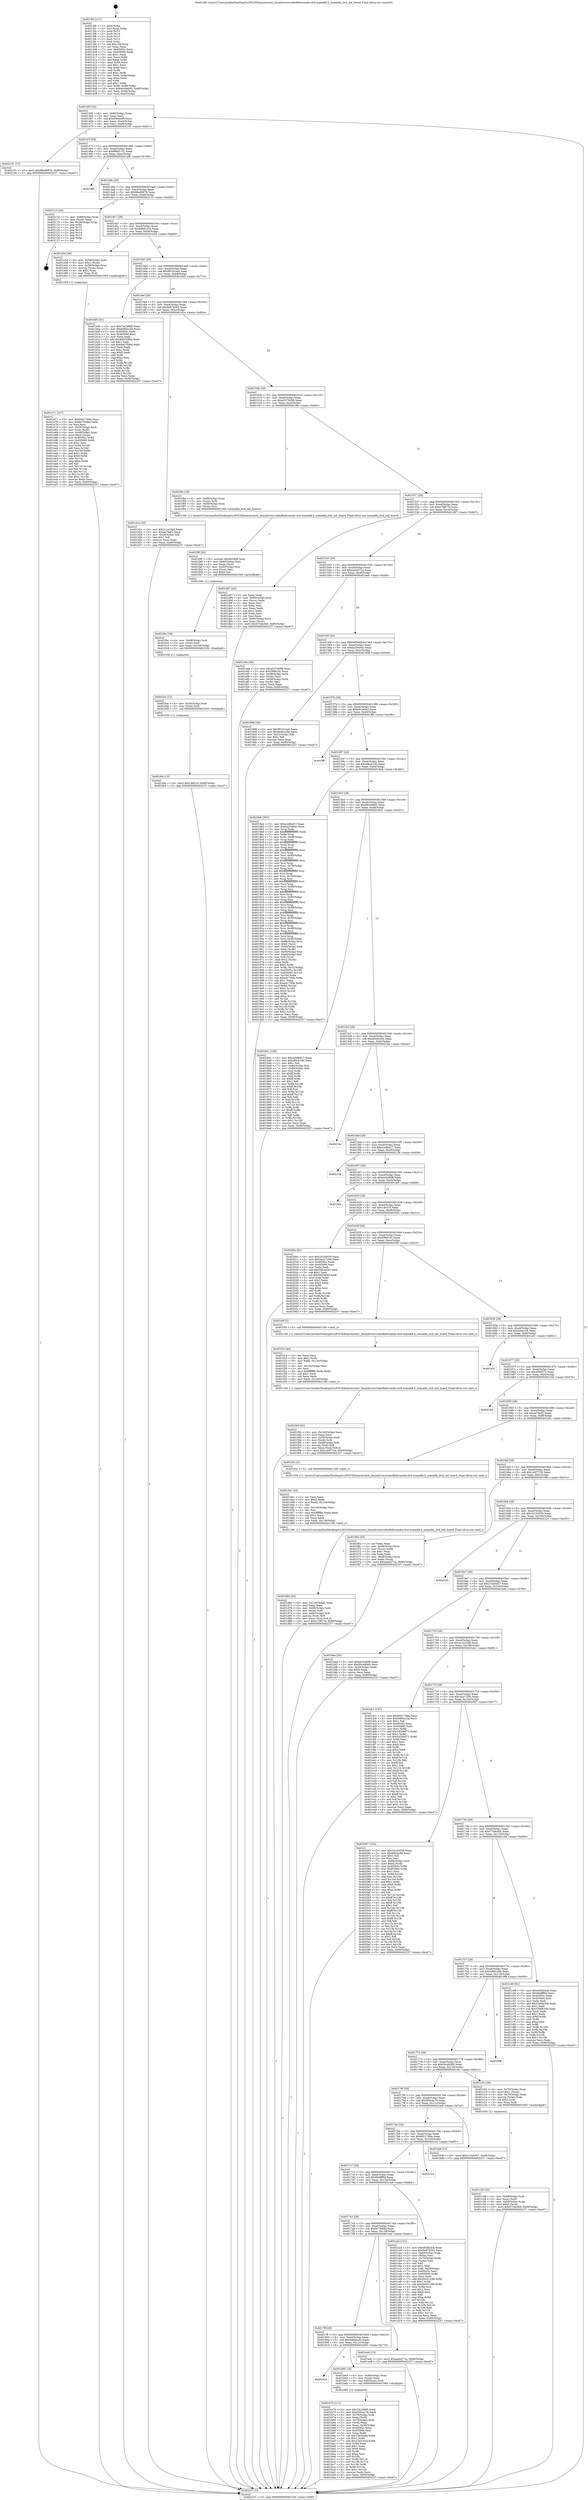 digraph "0x4013f0" {
  label = "0x4013f0 (/mnt/c/Users/mathe/Desktop/tcc/POCII/binaries/extr_linuxdriversvideofbdevamba-clcd-nomadik.h_nomadik_clcd_init_board_Final-ollvm.out::main(0))"
  labelloc = "t"
  node[shape=record]

  Entry [label="",width=0.3,height=0.3,shape=circle,fillcolor=black,style=filled]
  "0x40145f" [label="{
     0x40145f [32]\l
     | [instrs]\l
     &nbsp;&nbsp;0x40145f \<+6\>: mov -0x90(%rbp),%eax\l
     &nbsp;&nbsp;0x401465 \<+2\>: mov %eax,%ecx\l
     &nbsp;&nbsp;0x401467 \<+6\>: sub $0x84fcec69,%ecx\l
     &nbsp;&nbsp;0x40146d \<+6\>: mov %eax,-0xa4(%rbp)\l
     &nbsp;&nbsp;0x401473 \<+6\>: mov %ecx,-0xa8(%rbp)\l
     &nbsp;&nbsp;0x401479 \<+6\>: je 0000000000402101 \<main+0xd11\>\l
  }"]
  "0x402101" [label="{
     0x402101 [15]\l
     | [instrs]\l
     &nbsp;&nbsp;0x402101 \<+10\>: movl $0x88ed887b,-0x90(%rbp)\l
     &nbsp;&nbsp;0x40210b \<+5\>: jmp 0000000000402237 \<main+0xe47\>\l
  }"]
  "0x40147f" [label="{
     0x40147f [28]\l
     | [instrs]\l
     &nbsp;&nbsp;0x40147f \<+5\>: jmp 0000000000401484 \<main+0x94\>\l
     &nbsp;&nbsp;0x401484 \<+6\>: mov -0xa4(%rbp),%eax\l
     &nbsp;&nbsp;0x40148a \<+5\>: sub $0x888d11f1,%eax\l
     &nbsp;&nbsp;0x40148f \<+6\>: mov %eax,-0xac(%rbp)\l
     &nbsp;&nbsp;0x401495 \<+6\>: je 0000000000401af6 \<main+0x706\>\l
  }"]
  Exit [label="",width=0.3,height=0.3,shape=circle,fillcolor=black,style=filled,peripheries=2]
  "0x401af6" [label="{
     0x401af6\l
  }", style=dashed]
  "0x40149b" [label="{
     0x40149b [28]\l
     | [instrs]\l
     &nbsp;&nbsp;0x40149b \<+5\>: jmp 00000000004014a0 \<main+0xb0\>\l
     &nbsp;&nbsp;0x4014a0 \<+6\>: mov -0xa4(%rbp),%eax\l
     &nbsp;&nbsp;0x4014a6 \<+5\>: sub $0x88ed887b,%eax\l
     &nbsp;&nbsp;0x4014ab \<+6\>: mov %eax,-0xb0(%rbp)\l
     &nbsp;&nbsp;0x4014b1 \<+6\>: je 0000000000402110 \<main+0xd20\>\l
  }"]
  "0x401fda" [label="{
     0x401fda [15]\l
     | [instrs]\l
     &nbsp;&nbsp;0x401fda \<+10\>: movl $0x146310,-0x90(%rbp)\l
     &nbsp;&nbsp;0x401fe4 \<+5\>: jmp 0000000000402237 \<main+0xe47\>\l
  }"]
  "0x402110" [label="{
     0x402110 [24]\l
     | [instrs]\l
     &nbsp;&nbsp;0x402110 \<+7\>: mov -0x88(%rbp),%rax\l
     &nbsp;&nbsp;0x402117 \<+2\>: mov (%rax),%eax\l
     &nbsp;&nbsp;0x402119 \<+4\>: lea -0x28(%rbp),%rsp\l
     &nbsp;&nbsp;0x40211d \<+1\>: pop %rbx\l
     &nbsp;&nbsp;0x40211e \<+2\>: pop %r12\l
     &nbsp;&nbsp;0x402120 \<+2\>: pop %r13\l
     &nbsp;&nbsp;0x402122 \<+2\>: pop %r14\l
     &nbsp;&nbsp;0x402124 \<+2\>: pop %r15\l
     &nbsp;&nbsp;0x402126 \<+1\>: pop %rbp\l
     &nbsp;&nbsp;0x402127 \<+1\>: ret\l
  }"]
  "0x4014b7" [label="{
     0x4014b7 [28]\l
     | [instrs]\l
     &nbsp;&nbsp;0x4014b7 \<+5\>: jmp 00000000004014bc \<main+0xcc\>\l
     &nbsp;&nbsp;0x4014bc \<+6\>: mov -0xa4(%rbp),%eax\l
     &nbsp;&nbsp;0x4014c2 \<+5\>: sub $0x8d66c23a,%eax\l
     &nbsp;&nbsp;0x4014c7 \<+6\>: mov %eax,-0xb4(%rbp)\l
     &nbsp;&nbsp;0x4014cd \<+6\>: je 0000000000401e54 \<main+0xa64\>\l
  }"]
  "0x401fce" [label="{
     0x401fce [12]\l
     | [instrs]\l
     &nbsp;&nbsp;0x401fce \<+4\>: mov -0x50(%rbp),%rdi\l
     &nbsp;&nbsp;0x401fd2 \<+3\>: mov (%rdi),%rdi\l
     &nbsp;&nbsp;0x401fd5 \<+5\>: call 0000000000401030 \<free@plt\>\l
     | [calls]\l
     &nbsp;&nbsp;0x401030 \{1\} (unknown)\l
  }"]
  "0x401e54" [label="{
     0x401e54 [29]\l
     | [instrs]\l
     &nbsp;&nbsp;0x401e54 \<+4\>: mov -0x58(%rbp),%rax\l
     &nbsp;&nbsp;0x401e58 \<+6\>: movl $0x1,(%rax)\l
     &nbsp;&nbsp;0x401e5e \<+4\>: mov -0x58(%rbp),%rax\l
     &nbsp;&nbsp;0x401e62 \<+3\>: movslq (%rax),%rax\l
     &nbsp;&nbsp;0x401e65 \<+4\>: shl $0x2,%rax\l
     &nbsp;&nbsp;0x401e69 \<+3\>: mov %rax,%rdi\l
     &nbsp;&nbsp;0x401e6c \<+5\>: call 0000000000401050 \<malloc@plt\>\l
     | [calls]\l
     &nbsp;&nbsp;0x401050 \{1\} (unknown)\l
  }"]
  "0x4014d3" [label="{
     0x4014d3 [28]\l
     | [instrs]\l
     &nbsp;&nbsp;0x4014d3 \<+5\>: jmp 00000000004014d8 \<main+0xe8\>\l
     &nbsp;&nbsp;0x4014d8 \<+6\>: mov -0xa4(%rbp),%eax\l
     &nbsp;&nbsp;0x4014de \<+5\>: sub $0x99101ea0,%eax\l
     &nbsp;&nbsp;0x4014e3 \<+6\>: mov %eax,-0xb8(%rbp)\l
     &nbsp;&nbsp;0x4014e9 \<+6\>: je 0000000000401b05 \<main+0x715\>\l
  }"]
  "0x401fbc" [label="{
     0x401fbc [18]\l
     | [instrs]\l
     &nbsp;&nbsp;0x401fbc \<+4\>: mov -0x68(%rbp),%rdi\l
     &nbsp;&nbsp;0x401fc0 \<+3\>: mov (%rdi),%rdi\l
     &nbsp;&nbsp;0x401fc3 \<+6\>: mov %eax,-0x144(%rbp)\l
     &nbsp;&nbsp;0x401fc9 \<+5\>: call 0000000000401030 \<free@plt\>\l
     | [calls]\l
     &nbsp;&nbsp;0x401030 \{1\} (unknown)\l
  }"]
  "0x401b05" [label="{
     0x401b05 [91]\l
     | [instrs]\l
     &nbsp;&nbsp;0x401b05 \<+5\>: mov $0x7dc289f0,%eax\l
     &nbsp;&nbsp;0x401b0a \<+5\>: mov $0x6d84ecd2,%ecx\l
     &nbsp;&nbsp;0x401b0f \<+7\>: mov 0x40505c,%edx\l
     &nbsp;&nbsp;0x401b16 \<+7\>: mov 0x405060,%esi\l
     &nbsp;&nbsp;0x401b1d \<+2\>: mov %edx,%edi\l
     &nbsp;&nbsp;0x401b1f \<+6\>: add $0x9d0759b0,%edi\l
     &nbsp;&nbsp;0x401b25 \<+3\>: sub $0x1,%edi\l
     &nbsp;&nbsp;0x401b28 \<+6\>: sub $0x9d0759b0,%edi\l
     &nbsp;&nbsp;0x401b2e \<+3\>: imul %edi,%edx\l
     &nbsp;&nbsp;0x401b31 \<+3\>: and $0x1,%edx\l
     &nbsp;&nbsp;0x401b34 \<+3\>: cmp $0x0,%edx\l
     &nbsp;&nbsp;0x401b37 \<+4\>: sete %r8b\l
     &nbsp;&nbsp;0x401b3b \<+3\>: cmp $0xa,%esi\l
     &nbsp;&nbsp;0x401b3e \<+4\>: setl %r9b\l
     &nbsp;&nbsp;0x401b42 \<+3\>: mov %r8b,%r10b\l
     &nbsp;&nbsp;0x401b45 \<+3\>: and %r9b,%r10b\l
     &nbsp;&nbsp;0x401b48 \<+3\>: xor %r9b,%r8b\l
     &nbsp;&nbsp;0x401b4b \<+3\>: or %r8b,%r10b\l
     &nbsp;&nbsp;0x401b4e \<+4\>: test $0x1,%r10b\l
     &nbsp;&nbsp;0x401b52 \<+3\>: cmovne %ecx,%eax\l
     &nbsp;&nbsp;0x401b55 \<+6\>: mov %eax,-0x90(%rbp)\l
     &nbsp;&nbsp;0x401b5b \<+5\>: jmp 0000000000402237 \<main+0xe47\>\l
  }"]
  "0x4014ef" [label="{
     0x4014ef [28]\l
     | [instrs]\l
     &nbsp;&nbsp;0x4014ef \<+5\>: jmp 00000000004014f4 \<main+0x104\>\l
     &nbsp;&nbsp;0x4014f4 \<+6\>: mov -0xa4(%rbp),%eax\l
     &nbsp;&nbsp;0x4014fa \<+5\>: sub $0x9e874362,%eax\l
     &nbsp;&nbsp;0x4014ff \<+6\>: mov %eax,-0xbc(%rbp)\l
     &nbsp;&nbsp;0x401505 \<+6\>: je 0000000000401d1e \<main+0x92e\>\l
  }"]
  "0x401f9f" [label="{
     0x401f9f [29]\l
     | [instrs]\l
     &nbsp;&nbsp;0x401f9f \<+10\>: movabs $0x4030b6,%rdi\l
     &nbsp;&nbsp;0x401fa9 \<+4\>: mov -0x40(%rbp),%rsi\l
     &nbsp;&nbsp;0x401fad \<+2\>: mov %eax,(%rsi)\l
     &nbsp;&nbsp;0x401faf \<+4\>: mov -0x40(%rbp),%rsi\l
     &nbsp;&nbsp;0x401fb3 \<+2\>: mov (%rsi),%esi\l
     &nbsp;&nbsp;0x401fb5 \<+2\>: mov $0x0,%al\l
     &nbsp;&nbsp;0x401fb7 \<+5\>: call 0000000000401040 \<printf@plt\>\l
     | [calls]\l
     &nbsp;&nbsp;0x401040 \{1\} (unknown)\l
  }"]
  "0x401d1e" [label="{
     0x401d1e [30]\l
     | [instrs]\l
     &nbsp;&nbsp;0x401d1e \<+5\>: mov $0x2c1e10a8,%eax\l
     &nbsp;&nbsp;0x401d23 \<+5\>: mov $0xae7fa63,%ecx\l
     &nbsp;&nbsp;0x401d28 \<+3\>: mov -0x29(%rbp),%dl\l
     &nbsp;&nbsp;0x401d2b \<+3\>: test $0x1,%dl\l
     &nbsp;&nbsp;0x401d2e \<+3\>: cmovne %ecx,%eax\l
     &nbsp;&nbsp;0x401d31 \<+6\>: mov %eax,-0x90(%rbp)\l
     &nbsp;&nbsp;0x401d37 \<+5\>: jmp 0000000000402237 \<main+0xe47\>\l
  }"]
  "0x40150b" [label="{
     0x40150b [28]\l
     | [instrs]\l
     &nbsp;&nbsp;0x40150b \<+5\>: jmp 0000000000401510 \<main+0x120\>\l
     &nbsp;&nbsp;0x401510 \<+6\>: mov -0xa4(%rbp),%eax\l
     &nbsp;&nbsp;0x401516 \<+5\>: sub $0xa5370098,%eax\l
     &nbsp;&nbsp;0x40151b \<+6\>: mov %eax,-0xc0(%rbp)\l
     &nbsp;&nbsp;0x401521 \<+6\>: je 0000000000401f8c \<main+0xb9c\>\l
  }"]
  "0x401f40" [label="{
     0x401f40 [42]\l
     | [instrs]\l
     &nbsp;&nbsp;0x401f40 \<+6\>: mov -0x140(%rbp),%ecx\l
     &nbsp;&nbsp;0x401f46 \<+3\>: imul %eax,%ecx\l
     &nbsp;&nbsp;0x401f49 \<+4\>: mov -0x50(%rbp),%rdi\l
     &nbsp;&nbsp;0x401f4d \<+3\>: mov (%rdi),%rdi\l
     &nbsp;&nbsp;0x401f50 \<+4\>: mov -0x48(%rbp),%r8\l
     &nbsp;&nbsp;0x401f54 \<+3\>: movslq (%r8),%r8\l
     &nbsp;&nbsp;0x401f57 \<+4\>: mov %ecx,(%rdi,%r8,4)\l
     &nbsp;&nbsp;0x401f5b \<+10\>: movl $0x1a0f7726,-0x90(%rbp)\l
     &nbsp;&nbsp;0x401f65 \<+5\>: jmp 0000000000402237 \<main+0xe47\>\l
  }"]
  "0x401f8c" [label="{
     0x401f8c [19]\l
     | [instrs]\l
     &nbsp;&nbsp;0x401f8c \<+4\>: mov -0x68(%rbp),%rax\l
     &nbsp;&nbsp;0x401f90 \<+3\>: mov (%rax),%rdi\l
     &nbsp;&nbsp;0x401f93 \<+4\>: mov -0x50(%rbp),%rax\l
     &nbsp;&nbsp;0x401f97 \<+3\>: mov (%rax),%rsi\l
     &nbsp;&nbsp;0x401f9a \<+5\>: call 00000000004013e0 \<nomadik_clcd_init_board\>\l
     | [calls]\l
     &nbsp;&nbsp;0x4013e0 \{1\} (/mnt/c/Users/mathe/Desktop/tcc/POCII/binaries/extr_linuxdriversvideofbdevamba-clcd-nomadik.h_nomadik_clcd_init_board_Final-ollvm.out::nomadik_clcd_init_board)\l
  }"]
  "0x401527" [label="{
     0x401527 [28]\l
     | [instrs]\l
     &nbsp;&nbsp;0x401527 \<+5\>: jmp 000000000040152c \<main+0x13c\>\l
     &nbsp;&nbsp;0x40152c \<+6\>: mov -0xa4(%rbp),%eax\l
     &nbsp;&nbsp;0x401532 \<+5\>: sub $0xa75ff17d,%eax\l
     &nbsp;&nbsp;0x401537 \<+6\>: mov %eax,-0xc4(%rbp)\l
     &nbsp;&nbsp;0x40153d \<+6\>: je 0000000000401d97 \<main+0x9a7\>\l
  }"]
  "0x401f14" [label="{
     0x401f14 [44]\l
     | [instrs]\l
     &nbsp;&nbsp;0x401f14 \<+2\>: xor %ecx,%ecx\l
     &nbsp;&nbsp;0x401f16 \<+5\>: mov $0x2,%edx\l
     &nbsp;&nbsp;0x401f1b \<+6\>: mov %edx,-0x13c(%rbp)\l
     &nbsp;&nbsp;0x401f21 \<+1\>: cltd\l
     &nbsp;&nbsp;0x401f22 \<+6\>: mov -0x13c(%rbp),%esi\l
     &nbsp;&nbsp;0x401f28 \<+2\>: idiv %esi\l
     &nbsp;&nbsp;0x401f2a \<+6\>: imul $0xfffffffe,%edx,%edx\l
     &nbsp;&nbsp;0x401f30 \<+3\>: sub $0x1,%ecx\l
     &nbsp;&nbsp;0x401f33 \<+2\>: sub %ecx,%edx\l
     &nbsp;&nbsp;0x401f35 \<+6\>: mov %edx,-0x140(%rbp)\l
     &nbsp;&nbsp;0x401f3b \<+5\>: call 0000000000401160 \<next_i\>\l
     | [calls]\l
     &nbsp;&nbsp;0x401160 \{1\} (/mnt/c/Users/mathe/Desktop/tcc/POCII/binaries/extr_linuxdriversvideofbdevamba-clcd-nomadik.h_nomadik_clcd_init_board_Final-ollvm.out::next_i)\l
  }"]
  "0x401d97" [label="{
     0x401d97 [42]\l
     | [instrs]\l
     &nbsp;&nbsp;0x401d97 \<+2\>: xor %eax,%eax\l
     &nbsp;&nbsp;0x401d99 \<+4\>: mov -0x60(%rbp),%rcx\l
     &nbsp;&nbsp;0x401d9d \<+2\>: mov (%rcx),%edx\l
     &nbsp;&nbsp;0x401d9f \<+2\>: mov %eax,%esi\l
     &nbsp;&nbsp;0x401da1 \<+2\>: sub %edx,%esi\l
     &nbsp;&nbsp;0x401da3 \<+2\>: mov %eax,%edx\l
     &nbsp;&nbsp;0x401da5 \<+3\>: sub $0x1,%edx\l
     &nbsp;&nbsp;0x401da8 \<+2\>: add %edx,%esi\l
     &nbsp;&nbsp;0x401daa \<+2\>: sub %esi,%eax\l
     &nbsp;&nbsp;0x401dac \<+4\>: mov -0x60(%rbp),%rcx\l
     &nbsp;&nbsp;0x401db0 \<+2\>: mov %eax,(%rcx)\l
     &nbsp;&nbsp;0x401db2 \<+10\>: movl $0x473de3b0,-0x90(%rbp)\l
     &nbsp;&nbsp;0x401dbc \<+5\>: jmp 0000000000402237 \<main+0xe47\>\l
  }"]
  "0x401543" [label="{
     0x401543 [28]\l
     | [instrs]\l
     &nbsp;&nbsp;0x401543 \<+5\>: jmp 0000000000401548 \<main+0x158\>\l
     &nbsp;&nbsp;0x401548 \<+6\>: mov -0xa4(%rbp),%eax\l
     &nbsp;&nbsp;0x40154e \<+5\>: sub $0xaad4271a,%eax\l
     &nbsp;&nbsp;0x401553 \<+6\>: mov %eax,-0xc8(%rbp)\l
     &nbsp;&nbsp;0x401559 \<+6\>: je 0000000000401eeb \<main+0xafb\>\l
  }"]
  "0x401e71" [label="{
     0x401e71 [107]\l
     | [instrs]\l
     &nbsp;&nbsp;0x401e71 \<+5\>: mov $0x6921768a,%ecx\l
     &nbsp;&nbsp;0x401e76 \<+5\>: mov $0x6c7fc88d,%edx\l
     &nbsp;&nbsp;0x401e7b \<+2\>: xor %esi,%esi\l
     &nbsp;&nbsp;0x401e7d \<+4\>: mov -0x50(%rbp),%rdi\l
     &nbsp;&nbsp;0x401e81 \<+3\>: mov %rax,(%rdi)\l
     &nbsp;&nbsp;0x401e84 \<+4\>: mov -0x48(%rbp),%rax\l
     &nbsp;&nbsp;0x401e88 \<+6\>: movl $0x0,(%rax)\l
     &nbsp;&nbsp;0x401e8e \<+8\>: mov 0x40505c,%r8d\l
     &nbsp;&nbsp;0x401e96 \<+8\>: mov 0x405060,%r9d\l
     &nbsp;&nbsp;0x401e9e \<+3\>: sub $0x1,%esi\l
     &nbsp;&nbsp;0x401ea1 \<+3\>: mov %r8d,%r10d\l
     &nbsp;&nbsp;0x401ea4 \<+3\>: add %esi,%r10d\l
     &nbsp;&nbsp;0x401ea7 \<+4\>: imul %r10d,%r8d\l
     &nbsp;&nbsp;0x401eab \<+4\>: and $0x1,%r8d\l
     &nbsp;&nbsp;0x401eaf \<+4\>: cmp $0x0,%r8d\l
     &nbsp;&nbsp;0x401eb3 \<+4\>: sete %r11b\l
     &nbsp;&nbsp;0x401eb7 \<+4\>: cmp $0xa,%r9d\l
     &nbsp;&nbsp;0x401ebb \<+3\>: setl %bl\l
     &nbsp;&nbsp;0x401ebe \<+3\>: mov %r11b,%r14b\l
     &nbsp;&nbsp;0x401ec1 \<+3\>: and %bl,%r14b\l
     &nbsp;&nbsp;0x401ec4 \<+3\>: xor %bl,%r11b\l
     &nbsp;&nbsp;0x401ec7 \<+3\>: or %r11b,%r14b\l
     &nbsp;&nbsp;0x401eca \<+4\>: test $0x1,%r14b\l
     &nbsp;&nbsp;0x401ece \<+3\>: cmovne %edx,%ecx\l
     &nbsp;&nbsp;0x401ed1 \<+6\>: mov %ecx,-0x90(%rbp)\l
     &nbsp;&nbsp;0x401ed7 \<+5\>: jmp 0000000000402237 \<main+0xe47\>\l
  }"]
  "0x401eeb" [label="{
     0x401eeb [36]\l
     | [instrs]\l
     &nbsp;&nbsp;0x401eeb \<+5\>: mov $0xa5370098,%eax\l
     &nbsp;&nbsp;0x401ef0 \<+5\>: mov $0x286616c,%ecx\l
     &nbsp;&nbsp;0x401ef5 \<+4\>: mov -0x48(%rbp),%rdx\l
     &nbsp;&nbsp;0x401ef9 \<+2\>: mov (%rdx),%esi\l
     &nbsp;&nbsp;0x401efb \<+4\>: mov -0x58(%rbp),%rdx\l
     &nbsp;&nbsp;0x401eff \<+2\>: cmp (%rdx),%esi\l
     &nbsp;&nbsp;0x401f01 \<+3\>: cmovl %ecx,%eax\l
     &nbsp;&nbsp;0x401f04 \<+6\>: mov %eax,-0x90(%rbp)\l
     &nbsp;&nbsp;0x401f0a \<+5\>: jmp 0000000000402237 \<main+0xe47\>\l
  }"]
  "0x40155f" [label="{
     0x40155f [28]\l
     | [instrs]\l
     &nbsp;&nbsp;0x40155f \<+5\>: jmp 0000000000401564 \<main+0x174\>\l
     &nbsp;&nbsp;0x401564 \<+6\>: mov -0xa4(%rbp),%eax\l
     &nbsp;&nbsp;0x40156a \<+5\>: sub $0xba35494c,%eax\l
     &nbsp;&nbsp;0x40156f \<+6\>: mov %eax,-0xcc(%rbp)\l
     &nbsp;&nbsp;0x401575 \<+6\>: je 00000000004019d8 \<main+0x5e8\>\l
  }"]
  "0x401d6d" [label="{
     0x401d6d [42]\l
     | [instrs]\l
     &nbsp;&nbsp;0x401d6d \<+6\>: mov -0x138(%rbp),%ecx\l
     &nbsp;&nbsp;0x401d73 \<+3\>: imul %eax,%ecx\l
     &nbsp;&nbsp;0x401d76 \<+4\>: mov -0x68(%rbp),%rdi\l
     &nbsp;&nbsp;0x401d7a \<+3\>: mov (%rdi),%rdi\l
     &nbsp;&nbsp;0x401d7d \<+4\>: mov -0x60(%rbp),%r8\l
     &nbsp;&nbsp;0x401d81 \<+3\>: movslq (%r8),%r8\l
     &nbsp;&nbsp;0x401d84 \<+4\>: mov %ecx,(%rdi,%r8,4)\l
     &nbsp;&nbsp;0x401d88 \<+10\>: movl $0xa75ff17d,-0x90(%rbp)\l
     &nbsp;&nbsp;0x401d92 \<+5\>: jmp 0000000000402237 \<main+0xe47\>\l
  }"]
  "0x4019d8" [label="{
     0x4019d8 [30]\l
     | [instrs]\l
     &nbsp;&nbsp;0x4019d8 \<+5\>: mov $0x99101ea0,%eax\l
     &nbsp;&nbsp;0x4019dd \<+5\>: mov $0x4e90c26b,%ecx\l
     &nbsp;&nbsp;0x4019e2 \<+3\>: mov -0x31(%rbp),%dl\l
     &nbsp;&nbsp;0x4019e5 \<+3\>: test $0x1,%dl\l
     &nbsp;&nbsp;0x4019e8 \<+3\>: cmovne %ecx,%eax\l
     &nbsp;&nbsp;0x4019eb \<+6\>: mov %eax,-0x90(%rbp)\l
     &nbsp;&nbsp;0x4019f1 \<+5\>: jmp 0000000000402237 \<main+0xe47\>\l
  }"]
  "0x40157b" [label="{
     0x40157b [28]\l
     | [instrs]\l
     &nbsp;&nbsp;0x40157b \<+5\>: jmp 0000000000401580 \<main+0x190\>\l
     &nbsp;&nbsp;0x401580 \<+6\>: mov -0xa4(%rbp),%eax\l
     &nbsp;&nbsp;0x401586 \<+5\>: sub $0xbfc26d43,%eax\l
     &nbsp;&nbsp;0x40158b \<+6\>: mov %eax,-0xd0(%rbp)\l
     &nbsp;&nbsp;0x401591 \<+6\>: je 0000000000401ff8 \<main+0xc08\>\l
  }"]
  "0x401d41" [label="{
     0x401d41 [44]\l
     | [instrs]\l
     &nbsp;&nbsp;0x401d41 \<+2\>: xor %ecx,%ecx\l
     &nbsp;&nbsp;0x401d43 \<+5\>: mov $0x2,%edx\l
     &nbsp;&nbsp;0x401d48 \<+6\>: mov %edx,-0x134(%rbp)\l
     &nbsp;&nbsp;0x401d4e \<+1\>: cltd\l
     &nbsp;&nbsp;0x401d4f \<+6\>: mov -0x134(%rbp),%esi\l
     &nbsp;&nbsp;0x401d55 \<+2\>: idiv %esi\l
     &nbsp;&nbsp;0x401d57 \<+6\>: imul $0xfffffffe,%edx,%edx\l
     &nbsp;&nbsp;0x401d5d \<+3\>: sub $0x1,%ecx\l
     &nbsp;&nbsp;0x401d60 \<+2\>: sub %ecx,%edx\l
     &nbsp;&nbsp;0x401d62 \<+6\>: mov %edx,-0x138(%rbp)\l
     &nbsp;&nbsp;0x401d68 \<+5\>: call 0000000000401160 \<next_i\>\l
     | [calls]\l
     &nbsp;&nbsp;0x401160 \{1\} (/mnt/c/Users/mathe/Desktop/tcc/POCII/binaries/extr_linuxdriversvideofbdevamba-clcd-nomadik.h_nomadik_clcd_init_board_Final-ollvm.out::next_i)\l
  }"]
  "0x401ff8" [label="{
     0x401ff8\l
  }", style=dashed]
  "0x401597" [label="{
     0x401597 [28]\l
     | [instrs]\l
     &nbsp;&nbsp;0x401597 \<+5\>: jmp 000000000040159c \<main+0x1ac\>\l
     &nbsp;&nbsp;0x40159c \<+6\>: mov -0xa4(%rbp),%eax\l
     &nbsp;&nbsp;0x4015a2 \<+5\>: sub $0xc86cb1d0,%eax\l
     &nbsp;&nbsp;0x4015a7 \<+6\>: mov %eax,-0xd4(%rbp)\l
     &nbsp;&nbsp;0x4015ad \<+6\>: je 00000000004018ab \<main+0x4bb\>\l
  }"]
  "0x401c29" [label="{
     0x401c29 [32]\l
     | [instrs]\l
     &nbsp;&nbsp;0x401c29 \<+4\>: mov -0x68(%rbp),%rdi\l
     &nbsp;&nbsp;0x401c2d \<+3\>: mov %rax,(%rdi)\l
     &nbsp;&nbsp;0x401c30 \<+4\>: mov -0x60(%rbp),%rax\l
     &nbsp;&nbsp;0x401c34 \<+6\>: movl $0x0,(%rax)\l
     &nbsp;&nbsp;0x401c3a \<+10\>: movl $0x473de3b0,-0x90(%rbp)\l
     &nbsp;&nbsp;0x401c44 \<+5\>: jmp 0000000000402237 \<main+0xe47\>\l
  }"]
  "0x4018ab" [label="{
     0x4018ab [301]\l
     | [instrs]\l
     &nbsp;&nbsp;0x4018ab \<+5\>: mov $0xece8bd17,%eax\l
     &nbsp;&nbsp;0x4018b0 \<+5\>: mov $0xba35494c,%ecx\l
     &nbsp;&nbsp;0x4018b5 \<+3\>: mov %rsp,%rdx\l
     &nbsp;&nbsp;0x4018b8 \<+4\>: add $0xfffffffffffffff0,%rdx\l
     &nbsp;&nbsp;0x4018bc \<+3\>: mov %rdx,%rsp\l
     &nbsp;&nbsp;0x4018bf \<+7\>: mov %rdx,-0x88(%rbp)\l
     &nbsp;&nbsp;0x4018c6 \<+3\>: mov %rsp,%rdx\l
     &nbsp;&nbsp;0x4018c9 \<+4\>: add $0xfffffffffffffff0,%rdx\l
     &nbsp;&nbsp;0x4018cd \<+3\>: mov %rdx,%rsp\l
     &nbsp;&nbsp;0x4018d0 \<+3\>: mov %rsp,%rsi\l
     &nbsp;&nbsp;0x4018d3 \<+4\>: add $0xfffffffffffffff0,%rsi\l
     &nbsp;&nbsp;0x4018d7 \<+3\>: mov %rsi,%rsp\l
     &nbsp;&nbsp;0x4018da \<+4\>: mov %rsi,-0x80(%rbp)\l
     &nbsp;&nbsp;0x4018de \<+3\>: mov %rsp,%rsi\l
     &nbsp;&nbsp;0x4018e1 \<+4\>: add $0xfffffffffffffff0,%rsi\l
     &nbsp;&nbsp;0x4018e5 \<+3\>: mov %rsi,%rsp\l
     &nbsp;&nbsp;0x4018e8 \<+4\>: mov %rsi,-0x78(%rbp)\l
     &nbsp;&nbsp;0x4018ec \<+3\>: mov %rsp,%rsi\l
     &nbsp;&nbsp;0x4018ef \<+4\>: add $0xfffffffffffffff0,%rsi\l
     &nbsp;&nbsp;0x4018f3 \<+3\>: mov %rsi,%rsp\l
     &nbsp;&nbsp;0x4018f6 \<+4\>: mov %rsi,-0x70(%rbp)\l
     &nbsp;&nbsp;0x4018fa \<+3\>: mov %rsp,%rsi\l
     &nbsp;&nbsp;0x4018fd \<+4\>: add $0xfffffffffffffff0,%rsi\l
     &nbsp;&nbsp;0x401901 \<+3\>: mov %rsi,%rsp\l
     &nbsp;&nbsp;0x401904 \<+4\>: mov %rsi,-0x68(%rbp)\l
     &nbsp;&nbsp;0x401908 \<+3\>: mov %rsp,%rsi\l
     &nbsp;&nbsp;0x40190b \<+4\>: add $0xfffffffffffffff0,%rsi\l
     &nbsp;&nbsp;0x40190f \<+3\>: mov %rsi,%rsp\l
     &nbsp;&nbsp;0x401912 \<+4\>: mov %rsi,-0x60(%rbp)\l
     &nbsp;&nbsp;0x401916 \<+3\>: mov %rsp,%rsi\l
     &nbsp;&nbsp;0x401919 \<+4\>: add $0xfffffffffffffff0,%rsi\l
     &nbsp;&nbsp;0x40191d \<+3\>: mov %rsi,%rsp\l
     &nbsp;&nbsp;0x401920 \<+4\>: mov %rsi,-0x58(%rbp)\l
     &nbsp;&nbsp;0x401924 \<+3\>: mov %rsp,%rsi\l
     &nbsp;&nbsp;0x401927 \<+4\>: add $0xfffffffffffffff0,%rsi\l
     &nbsp;&nbsp;0x40192b \<+3\>: mov %rsi,%rsp\l
     &nbsp;&nbsp;0x40192e \<+4\>: mov %rsi,-0x50(%rbp)\l
     &nbsp;&nbsp;0x401932 \<+3\>: mov %rsp,%rsi\l
     &nbsp;&nbsp;0x401935 \<+4\>: add $0xfffffffffffffff0,%rsi\l
     &nbsp;&nbsp;0x401939 \<+3\>: mov %rsi,%rsp\l
     &nbsp;&nbsp;0x40193c \<+4\>: mov %rsi,-0x48(%rbp)\l
     &nbsp;&nbsp;0x401940 \<+3\>: mov %rsp,%rsi\l
     &nbsp;&nbsp;0x401943 \<+4\>: add $0xfffffffffffffff0,%rsi\l
     &nbsp;&nbsp;0x401947 \<+3\>: mov %rsi,%rsp\l
     &nbsp;&nbsp;0x40194a \<+4\>: mov %rsi,-0x40(%rbp)\l
     &nbsp;&nbsp;0x40194e \<+7\>: mov -0x88(%rbp),%rsi\l
     &nbsp;&nbsp;0x401955 \<+6\>: movl $0x0,(%rsi)\l
     &nbsp;&nbsp;0x40195b \<+6\>: mov -0x94(%rbp),%edi\l
     &nbsp;&nbsp;0x401961 \<+2\>: mov %edi,(%rdx)\l
     &nbsp;&nbsp;0x401963 \<+4\>: mov -0x80(%rbp),%rsi\l
     &nbsp;&nbsp;0x401967 \<+7\>: mov -0xa0(%rbp),%r8\l
     &nbsp;&nbsp;0x40196e \<+3\>: mov %r8,(%rsi)\l
     &nbsp;&nbsp;0x401971 \<+3\>: cmpl $0x2,(%rdx)\l
     &nbsp;&nbsp;0x401974 \<+4\>: setne %r9b\l
     &nbsp;&nbsp;0x401978 \<+4\>: and $0x1,%r9b\l
     &nbsp;&nbsp;0x40197c \<+4\>: mov %r9b,-0x31(%rbp)\l
     &nbsp;&nbsp;0x401980 \<+8\>: mov 0x40505c,%r10d\l
     &nbsp;&nbsp;0x401988 \<+8\>: mov 0x405060,%r11d\l
     &nbsp;&nbsp;0x401990 \<+3\>: mov %r10d,%ebx\l
     &nbsp;&nbsp;0x401993 \<+6\>: sub $0xe4170bb,%ebx\l
     &nbsp;&nbsp;0x401999 \<+3\>: sub $0x1,%ebx\l
     &nbsp;&nbsp;0x40199c \<+6\>: add $0xe4170bb,%ebx\l
     &nbsp;&nbsp;0x4019a2 \<+4\>: imul %ebx,%r10d\l
     &nbsp;&nbsp;0x4019a6 \<+4\>: and $0x1,%r10d\l
     &nbsp;&nbsp;0x4019aa \<+4\>: cmp $0x0,%r10d\l
     &nbsp;&nbsp;0x4019ae \<+4\>: sete %r9b\l
     &nbsp;&nbsp;0x4019b2 \<+4\>: cmp $0xa,%r11d\l
     &nbsp;&nbsp;0x4019b6 \<+4\>: setl %r14b\l
     &nbsp;&nbsp;0x4019ba \<+3\>: mov %r9b,%r15b\l
     &nbsp;&nbsp;0x4019bd \<+3\>: and %r14b,%r15b\l
     &nbsp;&nbsp;0x4019c0 \<+3\>: xor %r14b,%r9b\l
     &nbsp;&nbsp;0x4019c3 \<+3\>: or %r9b,%r15b\l
     &nbsp;&nbsp;0x4019c6 \<+4\>: test $0x1,%r15b\l
     &nbsp;&nbsp;0x4019ca \<+3\>: cmovne %ecx,%eax\l
     &nbsp;&nbsp;0x4019cd \<+6\>: mov %eax,-0x90(%rbp)\l
     &nbsp;&nbsp;0x4019d3 \<+5\>: jmp 0000000000402237 \<main+0xe47\>\l
  }"]
  "0x4015b3" [label="{
     0x4015b3 [28]\l
     | [instrs]\l
     &nbsp;&nbsp;0x4015b3 \<+5\>: jmp 00000000004015b8 \<main+0x1c8\>\l
     &nbsp;&nbsp;0x4015b8 \<+6\>: mov -0xa4(%rbp),%eax\l
     &nbsp;&nbsp;0x4015be \<+5\>: sub $0xd6cbbb93,%eax\l
     &nbsp;&nbsp;0x4015c3 \<+6\>: mov %eax,-0xd8(%rbp)\l
     &nbsp;&nbsp;0x4015c9 \<+6\>: je 0000000000401841 \<main+0x451\>\l
  }"]
  "0x401b70" [label="{
     0x401b70 [111]\l
     | [instrs]\l
     &nbsp;&nbsp;0x401b70 \<+5\>: mov $0x7dc289f0,%ecx\l
     &nbsp;&nbsp;0x401b75 \<+5\>: mov $0x558cac76,%edx\l
     &nbsp;&nbsp;0x401b7a \<+4\>: mov -0x78(%rbp),%rdi\l
     &nbsp;&nbsp;0x401b7e \<+2\>: mov %eax,(%rdi)\l
     &nbsp;&nbsp;0x401b80 \<+4\>: mov -0x78(%rbp),%rdi\l
     &nbsp;&nbsp;0x401b84 \<+2\>: mov (%rdi),%eax\l
     &nbsp;&nbsp;0x401b86 \<+3\>: mov %eax,-0x30(%rbp)\l
     &nbsp;&nbsp;0x401b89 \<+7\>: mov 0x40505c,%eax\l
     &nbsp;&nbsp;0x401b90 \<+7\>: mov 0x405060,%esi\l
     &nbsp;&nbsp;0x401b97 \<+3\>: mov %eax,%r8d\l
     &nbsp;&nbsp;0x401b9a \<+7\>: sub $0x23e53cee,%r8d\l
     &nbsp;&nbsp;0x401ba1 \<+4\>: sub $0x1,%r8d\l
     &nbsp;&nbsp;0x401ba5 \<+7\>: add $0x23e53cee,%r8d\l
     &nbsp;&nbsp;0x401bac \<+4\>: imul %r8d,%eax\l
     &nbsp;&nbsp;0x401bb0 \<+3\>: and $0x1,%eax\l
     &nbsp;&nbsp;0x401bb3 \<+3\>: cmp $0x0,%eax\l
     &nbsp;&nbsp;0x401bb6 \<+4\>: sete %r9b\l
     &nbsp;&nbsp;0x401bba \<+3\>: cmp $0xa,%esi\l
     &nbsp;&nbsp;0x401bbd \<+4\>: setl %r10b\l
     &nbsp;&nbsp;0x401bc1 \<+3\>: mov %r9b,%r11b\l
     &nbsp;&nbsp;0x401bc4 \<+3\>: and %r10b,%r11b\l
     &nbsp;&nbsp;0x401bc7 \<+3\>: xor %r10b,%r9b\l
     &nbsp;&nbsp;0x401bca \<+3\>: or %r9b,%r11b\l
     &nbsp;&nbsp;0x401bcd \<+4\>: test $0x1,%r11b\l
     &nbsp;&nbsp;0x401bd1 \<+3\>: cmovne %edx,%ecx\l
     &nbsp;&nbsp;0x401bd4 \<+6\>: mov %ecx,-0x90(%rbp)\l
     &nbsp;&nbsp;0x401bda \<+5\>: jmp 0000000000402237 \<main+0xe47\>\l
  }"]
  "0x401841" [label="{
     0x401841 [106]\l
     | [instrs]\l
     &nbsp;&nbsp;0x401841 \<+5\>: mov $0xece8bd17,%eax\l
     &nbsp;&nbsp;0x401846 \<+5\>: mov $0xc86cb1d0,%ecx\l
     &nbsp;&nbsp;0x40184b \<+2\>: mov $0x1,%dl\l
     &nbsp;&nbsp;0x40184d \<+7\>: mov -0x8a(%rbp),%sil\l
     &nbsp;&nbsp;0x401854 \<+7\>: mov -0x89(%rbp),%dil\l
     &nbsp;&nbsp;0x40185b \<+3\>: mov %sil,%r8b\l
     &nbsp;&nbsp;0x40185e \<+4\>: xor $0xff,%r8b\l
     &nbsp;&nbsp;0x401862 \<+3\>: mov %dil,%r9b\l
     &nbsp;&nbsp;0x401865 \<+4\>: xor $0xff,%r9b\l
     &nbsp;&nbsp;0x401869 \<+3\>: xor $0x1,%dl\l
     &nbsp;&nbsp;0x40186c \<+3\>: mov %r8b,%r10b\l
     &nbsp;&nbsp;0x40186f \<+4\>: and $0xff,%r10b\l
     &nbsp;&nbsp;0x401873 \<+3\>: and %dl,%sil\l
     &nbsp;&nbsp;0x401876 \<+3\>: mov %r9b,%r11b\l
     &nbsp;&nbsp;0x401879 \<+4\>: and $0xff,%r11b\l
     &nbsp;&nbsp;0x40187d \<+3\>: and %dl,%dil\l
     &nbsp;&nbsp;0x401880 \<+3\>: or %sil,%r10b\l
     &nbsp;&nbsp;0x401883 \<+3\>: or %dil,%r11b\l
     &nbsp;&nbsp;0x401886 \<+3\>: xor %r11b,%r10b\l
     &nbsp;&nbsp;0x401889 \<+3\>: or %r9b,%r8b\l
     &nbsp;&nbsp;0x40188c \<+4\>: xor $0xff,%r8b\l
     &nbsp;&nbsp;0x401890 \<+3\>: or $0x1,%dl\l
     &nbsp;&nbsp;0x401893 \<+3\>: and %dl,%r8b\l
     &nbsp;&nbsp;0x401896 \<+3\>: or %r8b,%r10b\l
     &nbsp;&nbsp;0x401899 \<+4\>: test $0x1,%r10b\l
     &nbsp;&nbsp;0x40189d \<+3\>: cmovne %ecx,%eax\l
     &nbsp;&nbsp;0x4018a0 \<+6\>: mov %eax,-0x90(%rbp)\l
     &nbsp;&nbsp;0x4018a6 \<+5\>: jmp 0000000000402237 \<main+0xe47\>\l
  }"]
  "0x4015cf" [label="{
     0x4015cf [28]\l
     | [instrs]\l
     &nbsp;&nbsp;0x4015cf \<+5\>: jmp 00000000004015d4 \<main+0x1e4\>\l
     &nbsp;&nbsp;0x4015d4 \<+6\>: mov -0xa4(%rbp),%eax\l
     &nbsp;&nbsp;0x4015da \<+5\>: sub $0xe92824cb,%eax\l
     &nbsp;&nbsp;0x4015df \<+6\>: mov %eax,-0xdc(%rbp)\l
     &nbsp;&nbsp;0x4015e5 \<+6\>: je 00000000004021be \<main+0xdce\>\l
  }"]
  "0x402237" [label="{
     0x402237 [5]\l
     | [instrs]\l
     &nbsp;&nbsp;0x402237 \<+5\>: jmp 000000000040145f \<main+0x6f\>\l
  }"]
  "0x4013f0" [label="{
     0x4013f0 [111]\l
     | [instrs]\l
     &nbsp;&nbsp;0x4013f0 \<+1\>: push %rbp\l
     &nbsp;&nbsp;0x4013f1 \<+3\>: mov %rsp,%rbp\l
     &nbsp;&nbsp;0x4013f4 \<+2\>: push %r15\l
     &nbsp;&nbsp;0x4013f6 \<+2\>: push %r14\l
     &nbsp;&nbsp;0x4013f8 \<+2\>: push %r13\l
     &nbsp;&nbsp;0x4013fa \<+2\>: push %r12\l
     &nbsp;&nbsp;0x4013fc \<+1\>: push %rbx\l
     &nbsp;&nbsp;0x4013fd \<+7\>: sub $0x138,%rsp\l
     &nbsp;&nbsp;0x401404 \<+2\>: xor %eax,%eax\l
     &nbsp;&nbsp;0x401406 \<+7\>: mov 0x40505c,%ecx\l
     &nbsp;&nbsp;0x40140d \<+7\>: mov 0x405060,%edx\l
     &nbsp;&nbsp;0x401414 \<+3\>: sub $0x1,%eax\l
     &nbsp;&nbsp;0x401417 \<+3\>: mov %ecx,%r8d\l
     &nbsp;&nbsp;0x40141a \<+3\>: add %eax,%r8d\l
     &nbsp;&nbsp;0x40141d \<+4\>: imul %r8d,%ecx\l
     &nbsp;&nbsp;0x401421 \<+3\>: and $0x1,%ecx\l
     &nbsp;&nbsp;0x401424 \<+3\>: cmp $0x0,%ecx\l
     &nbsp;&nbsp;0x401427 \<+4\>: sete %r9b\l
     &nbsp;&nbsp;0x40142b \<+4\>: and $0x1,%r9b\l
     &nbsp;&nbsp;0x40142f \<+7\>: mov %r9b,-0x8a(%rbp)\l
     &nbsp;&nbsp;0x401436 \<+3\>: cmp $0xa,%edx\l
     &nbsp;&nbsp;0x401439 \<+4\>: setl %r9b\l
     &nbsp;&nbsp;0x40143d \<+4\>: and $0x1,%r9b\l
     &nbsp;&nbsp;0x401441 \<+7\>: mov %r9b,-0x89(%rbp)\l
     &nbsp;&nbsp;0x401448 \<+10\>: movl $0xd6cbbb93,-0x90(%rbp)\l
     &nbsp;&nbsp;0x401452 \<+6\>: mov %edi,-0x94(%rbp)\l
     &nbsp;&nbsp;0x401458 \<+7\>: mov %rsi,-0xa0(%rbp)\l
  }"]
  "0x40181b" [label="{
     0x40181b\l
  }", style=dashed]
  "0x401b60" [label="{
     0x401b60 [16]\l
     | [instrs]\l
     &nbsp;&nbsp;0x401b60 \<+4\>: mov -0x80(%rbp),%rax\l
     &nbsp;&nbsp;0x401b64 \<+3\>: mov (%rax),%rax\l
     &nbsp;&nbsp;0x401b67 \<+4\>: mov 0x8(%rax),%rdi\l
     &nbsp;&nbsp;0x401b6b \<+5\>: call 0000000000401060 \<atoi@plt\>\l
     | [calls]\l
     &nbsp;&nbsp;0x401060 \{1\} (unknown)\l
  }"]
  "0x4021be" [label="{
     0x4021be\l
  }", style=dashed]
  "0x4015eb" [label="{
     0x4015eb [28]\l
     | [instrs]\l
     &nbsp;&nbsp;0x4015eb \<+5\>: jmp 00000000004015f0 \<main+0x200\>\l
     &nbsp;&nbsp;0x4015f0 \<+6\>: mov -0xa4(%rbp),%eax\l
     &nbsp;&nbsp;0x4015f6 \<+5\>: sub $0xece8bd17,%eax\l
     &nbsp;&nbsp;0x4015fb \<+6\>: mov %eax,-0xe0(%rbp)\l
     &nbsp;&nbsp;0x401601 \<+6\>: je 0000000000402128 \<main+0xd38\>\l
  }"]
  "0x4017ff" [label="{
     0x4017ff [28]\l
     | [instrs]\l
     &nbsp;&nbsp;0x4017ff \<+5\>: jmp 0000000000401804 \<main+0x414\>\l
     &nbsp;&nbsp;0x401804 \<+6\>: mov -0xa4(%rbp),%eax\l
     &nbsp;&nbsp;0x40180a \<+5\>: sub $0x6d84ecd2,%eax\l
     &nbsp;&nbsp;0x40180f \<+6\>: mov %eax,-0x12c(%rbp)\l
     &nbsp;&nbsp;0x401815 \<+6\>: je 0000000000401b60 \<main+0x770\>\l
  }"]
  "0x402128" [label="{
     0x402128\l
  }", style=dashed]
  "0x401607" [label="{
     0x401607 [28]\l
     | [instrs]\l
     &nbsp;&nbsp;0x401607 \<+5\>: jmp 000000000040160c \<main+0x21c\>\l
     &nbsp;&nbsp;0x40160c \<+6\>: mov -0xa4(%rbp),%eax\l
     &nbsp;&nbsp;0x401612 \<+5\>: sub $0xee42dbf8,%eax\l
     &nbsp;&nbsp;0x401617 \<+6\>: mov %eax,-0xe4(%rbp)\l
     &nbsp;&nbsp;0x40161d \<+6\>: je 0000000000401fe9 \<main+0xbf9\>\l
  }"]
  "0x401edc" [label="{
     0x401edc [15]\l
     | [instrs]\l
     &nbsp;&nbsp;0x401edc \<+10\>: movl $0xaad4271a,-0x90(%rbp)\l
     &nbsp;&nbsp;0x401ee6 \<+5\>: jmp 0000000000402237 \<main+0xe47\>\l
  }"]
  "0x401fe9" [label="{
     0x401fe9\l
  }", style=dashed]
  "0x401623" [label="{
     0x401623 [28]\l
     | [instrs]\l
     &nbsp;&nbsp;0x401623 \<+5\>: jmp 0000000000401628 \<main+0x238\>\l
     &nbsp;&nbsp;0x401628 \<+6\>: mov -0xa4(%rbp),%eax\l
     &nbsp;&nbsp;0x40162e \<+5\>: sub $0x146310,%eax\l
     &nbsp;&nbsp;0x401633 \<+6\>: mov %eax,-0xe8(%rbp)\l
     &nbsp;&nbsp;0x401639 \<+6\>: je 000000000040200c \<main+0xc1c\>\l
  }"]
  "0x4017e3" [label="{
     0x4017e3 [28]\l
     | [instrs]\l
     &nbsp;&nbsp;0x4017e3 \<+5\>: jmp 00000000004017e8 \<main+0x3f8\>\l
     &nbsp;&nbsp;0x4017e8 \<+6\>: mov -0xa4(%rbp),%eax\l
     &nbsp;&nbsp;0x4017ee \<+5\>: sub $0x6c7fc88d,%eax\l
     &nbsp;&nbsp;0x4017f3 \<+6\>: mov %eax,-0x128(%rbp)\l
     &nbsp;&nbsp;0x4017f9 \<+6\>: je 0000000000401edc \<main+0xaec\>\l
  }"]
  "0x40200c" [label="{
     0x40200c [91]\l
     | [instrs]\l
     &nbsp;&nbsp;0x40200c \<+5\>: mov $0x1b104559,%eax\l
     &nbsp;&nbsp;0x402011 \<+5\>: mov $0x3a2c720b,%ecx\l
     &nbsp;&nbsp;0x402016 \<+7\>: mov 0x40505c,%edx\l
     &nbsp;&nbsp;0x40201d \<+7\>: mov 0x405060,%esi\l
     &nbsp;&nbsp;0x402024 \<+2\>: mov %edx,%edi\l
     &nbsp;&nbsp;0x402026 \<+6\>: add $0x5fd3a045,%edi\l
     &nbsp;&nbsp;0x40202c \<+3\>: sub $0x1,%edi\l
     &nbsp;&nbsp;0x40202f \<+6\>: sub $0x5fd3a045,%edi\l
     &nbsp;&nbsp;0x402035 \<+3\>: imul %edi,%edx\l
     &nbsp;&nbsp;0x402038 \<+3\>: and $0x1,%edx\l
     &nbsp;&nbsp;0x40203b \<+3\>: cmp $0x0,%edx\l
     &nbsp;&nbsp;0x40203e \<+4\>: sete %r8b\l
     &nbsp;&nbsp;0x402042 \<+3\>: cmp $0xa,%esi\l
     &nbsp;&nbsp;0x402045 \<+4\>: setl %r9b\l
     &nbsp;&nbsp;0x402049 \<+3\>: mov %r8b,%r10b\l
     &nbsp;&nbsp;0x40204c \<+3\>: and %r9b,%r10b\l
     &nbsp;&nbsp;0x40204f \<+3\>: xor %r9b,%r8b\l
     &nbsp;&nbsp;0x402052 \<+3\>: or %r8b,%r10b\l
     &nbsp;&nbsp;0x402055 \<+4\>: test $0x1,%r10b\l
     &nbsp;&nbsp;0x402059 \<+3\>: cmovne %ecx,%eax\l
     &nbsp;&nbsp;0x40205c \<+6\>: mov %eax,-0x90(%rbp)\l
     &nbsp;&nbsp;0x402062 \<+5\>: jmp 0000000000402237 \<main+0xe47\>\l
  }"]
  "0x40163f" [label="{
     0x40163f [28]\l
     | [instrs]\l
     &nbsp;&nbsp;0x40163f \<+5\>: jmp 0000000000401644 \<main+0x254\>\l
     &nbsp;&nbsp;0x401644 \<+6\>: mov -0xa4(%rbp),%eax\l
     &nbsp;&nbsp;0x40164a \<+5\>: sub $0x286616c,%eax\l
     &nbsp;&nbsp;0x40164f \<+6\>: mov %eax,-0xec(%rbp)\l
     &nbsp;&nbsp;0x401655 \<+6\>: je 0000000000401f0f \<main+0xb1f\>\l
  }"]
  "0x401ca4" [label="{
     0x401ca4 [122]\l
     | [instrs]\l
     &nbsp;&nbsp;0x401ca4 \<+5\>: mov $0xe92824cb,%eax\l
     &nbsp;&nbsp;0x401ca9 \<+5\>: mov $0x9e874362,%ecx\l
     &nbsp;&nbsp;0x401cae \<+4\>: mov -0x60(%rbp),%rdx\l
     &nbsp;&nbsp;0x401cb2 \<+2\>: mov (%rdx),%esi\l
     &nbsp;&nbsp;0x401cb4 \<+4\>: mov -0x70(%rbp),%rdx\l
     &nbsp;&nbsp;0x401cb8 \<+2\>: cmp (%rdx),%esi\l
     &nbsp;&nbsp;0x401cba \<+4\>: setl %dil\l
     &nbsp;&nbsp;0x401cbe \<+4\>: and $0x1,%dil\l
     &nbsp;&nbsp;0x401cc2 \<+4\>: mov %dil,-0x29(%rbp)\l
     &nbsp;&nbsp;0x401cc6 \<+7\>: mov 0x40505c,%esi\l
     &nbsp;&nbsp;0x401ccd \<+8\>: mov 0x405060,%r8d\l
     &nbsp;&nbsp;0x401cd5 \<+3\>: mov %esi,%r9d\l
     &nbsp;&nbsp;0x401cd8 \<+7\>: add $0x2b551249,%r9d\l
     &nbsp;&nbsp;0x401cdf \<+4\>: sub $0x1,%r9d\l
     &nbsp;&nbsp;0x401ce3 \<+7\>: sub $0x2b551249,%r9d\l
     &nbsp;&nbsp;0x401cea \<+4\>: imul %r9d,%esi\l
     &nbsp;&nbsp;0x401cee \<+3\>: and $0x1,%esi\l
     &nbsp;&nbsp;0x401cf1 \<+3\>: cmp $0x0,%esi\l
     &nbsp;&nbsp;0x401cf4 \<+4\>: sete %dil\l
     &nbsp;&nbsp;0x401cf8 \<+4\>: cmp $0xa,%r8d\l
     &nbsp;&nbsp;0x401cfc \<+4\>: setl %r10b\l
     &nbsp;&nbsp;0x401d00 \<+3\>: mov %dil,%r11b\l
     &nbsp;&nbsp;0x401d03 \<+3\>: and %r10b,%r11b\l
     &nbsp;&nbsp;0x401d06 \<+3\>: xor %r10b,%dil\l
     &nbsp;&nbsp;0x401d09 \<+3\>: or %dil,%r11b\l
     &nbsp;&nbsp;0x401d0c \<+4\>: test $0x1,%r11b\l
     &nbsp;&nbsp;0x401d10 \<+3\>: cmovne %ecx,%eax\l
     &nbsp;&nbsp;0x401d13 \<+6\>: mov %eax,-0x90(%rbp)\l
     &nbsp;&nbsp;0x401d19 \<+5\>: jmp 0000000000402237 \<main+0xe47\>\l
  }"]
  "0x401f0f" [label="{
     0x401f0f [5]\l
     | [instrs]\l
     &nbsp;&nbsp;0x401f0f \<+5\>: call 0000000000401160 \<next_i\>\l
     | [calls]\l
     &nbsp;&nbsp;0x401160 \{1\} (/mnt/c/Users/mathe/Desktop/tcc/POCII/binaries/extr_linuxdriversvideofbdevamba-clcd-nomadik.h_nomadik_clcd_init_board_Final-ollvm.out::next_i)\l
  }"]
  "0x40165b" [label="{
     0x40165b [28]\l
     | [instrs]\l
     &nbsp;&nbsp;0x40165b \<+5\>: jmp 0000000000401660 \<main+0x270\>\l
     &nbsp;&nbsp;0x401660 \<+6\>: mov -0xa4(%rbp),%eax\l
     &nbsp;&nbsp;0x401666 \<+5\>: sub $0x2daa159,%eax\l
     &nbsp;&nbsp;0x40166b \<+6\>: mov %eax,-0xf0(%rbp)\l
     &nbsp;&nbsp;0x401671 \<+6\>: je 0000000000401a51 \<main+0x661\>\l
  }"]
  "0x4017c7" [label="{
     0x4017c7 [28]\l
     | [instrs]\l
     &nbsp;&nbsp;0x4017c7 \<+5\>: jmp 00000000004017cc \<main+0x3dc\>\l
     &nbsp;&nbsp;0x4017cc \<+6\>: mov -0xa4(%rbp),%eax\l
     &nbsp;&nbsp;0x4017d2 \<+5\>: sub $0x6bdfff6d,%eax\l
     &nbsp;&nbsp;0x4017d7 \<+6\>: mov %eax,-0x124(%rbp)\l
     &nbsp;&nbsp;0x4017dd \<+6\>: je 0000000000401ca4 \<main+0x8b4\>\l
  }"]
  "0x401a51" [label="{
     0x401a51\l
  }", style=dashed]
  "0x401677" [label="{
     0x401677 [28]\l
     | [instrs]\l
     &nbsp;&nbsp;0x401677 \<+5\>: jmp 000000000040167c \<main+0x28c\>\l
     &nbsp;&nbsp;0x40167c \<+6\>: mov -0xa4(%rbp),%eax\l
     &nbsp;&nbsp;0x401682 \<+5\>: sub $0xa59037c,%eax\l
     &nbsp;&nbsp;0x401687 \<+6\>: mov %eax,-0xf4(%rbp)\l
     &nbsp;&nbsp;0x40168d \<+6\>: je 000000000040216d \<main+0xd7d\>\l
  }"]
  "0x4021e3" [label="{
     0x4021e3\l
  }", style=dashed]
  "0x40216d" [label="{
     0x40216d\l
  }", style=dashed]
  "0x401693" [label="{
     0x401693 [28]\l
     | [instrs]\l
     &nbsp;&nbsp;0x401693 \<+5\>: jmp 0000000000401698 \<main+0x2a8\>\l
     &nbsp;&nbsp;0x401698 \<+6\>: mov -0xa4(%rbp),%eax\l
     &nbsp;&nbsp;0x40169e \<+5\>: sub $0xae7fa63,%eax\l
     &nbsp;&nbsp;0x4016a3 \<+6\>: mov %eax,-0xf8(%rbp)\l
     &nbsp;&nbsp;0x4016a9 \<+6\>: je 0000000000401d3c \<main+0x94c\>\l
  }"]
  "0x4017ab" [label="{
     0x4017ab [28]\l
     | [instrs]\l
     &nbsp;&nbsp;0x4017ab \<+5\>: jmp 00000000004017b0 \<main+0x3c0\>\l
     &nbsp;&nbsp;0x4017b0 \<+6\>: mov -0xa4(%rbp),%eax\l
     &nbsp;&nbsp;0x4017b6 \<+5\>: sub $0x6921768a,%eax\l
     &nbsp;&nbsp;0x4017bb \<+6\>: mov %eax,-0x120(%rbp)\l
     &nbsp;&nbsp;0x4017c1 \<+6\>: je 00000000004021e3 \<main+0xdf3\>\l
  }"]
  "0x401d3c" [label="{
     0x401d3c [5]\l
     | [instrs]\l
     &nbsp;&nbsp;0x401d3c \<+5\>: call 0000000000401160 \<next_i\>\l
     | [calls]\l
     &nbsp;&nbsp;0x401160 \{1\} (/mnt/c/Users/mathe/Desktop/tcc/POCII/binaries/extr_linuxdriversvideofbdevamba-clcd-nomadik.h_nomadik_clcd_init_board_Final-ollvm.out::next_i)\l
  }"]
  "0x4016af" [label="{
     0x4016af [28]\l
     | [instrs]\l
     &nbsp;&nbsp;0x4016af \<+5\>: jmp 00000000004016b4 \<main+0x2c4\>\l
     &nbsp;&nbsp;0x4016b4 \<+6\>: mov -0xa4(%rbp),%eax\l
     &nbsp;&nbsp;0x4016ba \<+5\>: sub $0x1a0f7726,%eax\l
     &nbsp;&nbsp;0x4016bf \<+6\>: mov %eax,-0xfc(%rbp)\l
     &nbsp;&nbsp;0x4016c5 \<+6\>: je 0000000000401f6a \<main+0xb7a\>\l
  }"]
  "0x401bdf" [label="{
     0x401bdf [15]\l
     | [instrs]\l
     &nbsp;&nbsp;0x401bdf \<+10\>: movl $0x215a5d57,-0x90(%rbp)\l
     &nbsp;&nbsp;0x401be9 \<+5\>: jmp 0000000000402237 \<main+0xe47\>\l
  }"]
  "0x401f6a" [label="{
     0x401f6a [34]\l
     | [instrs]\l
     &nbsp;&nbsp;0x401f6a \<+2\>: xor %eax,%eax\l
     &nbsp;&nbsp;0x401f6c \<+4\>: mov -0x48(%rbp),%rcx\l
     &nbsp;&nbsp;0x401f70 \<+2\>: mov (%rcx),%edx\l
     &nbsp;&nbsp;0x401f72 \<+3\>: sub $0x1,%eax\l
     &nbsp;&nbsp;0x401f75 \<+2\>: sub %eax,%edx\l
     &nbsp;&nbsp;0x401f77 \<+4\>: mov -0x48(%rbp),%rcx\l
     &nbsp;&nbsp;0x401f7b \<+2\>: mov %edx,(%rcx)\l
     &nbsp;&nbsp;0x401f7d \<+10\>: movl $0xaad4271a,-0x90(%rbp)\l
     &nbsp;&nbsp;0x401f87 \<+5\>: jmp 0000000000402237 \<main+0xe47\>\l
  }"]
  "0x4016cb" [label="{
     0x4016cb [28]\l
     | [instrs]\l
     &nbsp;&nbsp;0x4016cb \<+5\>: jmp 00000000004016d0 \<main+0x2e0\>\l
     &nbsp;&nbsp;0x4016d0 \<+6\>: mov -0xa4(%rbp),%eax\l
     &nbsp;&nbsp;0x4016d6 \<+5\>: sub $0x1b104559,%eax\l
     &nbsp;&nbsp;0x4016db \<+6\>: mov %eax,-0x100(%rbp)\l
     &nbsp;&nbsp;0x4016e1 \<+6\>: je 0000000000402220 \<main+0xe30\>\l
  }"]
  "0x40178f" [label="{
     0x40178f [28]\l
     | [instrs]\l
     &nbsp;&nbsp;0x40178f \<+5\>: jmp 0000000000401794 \<main+0x3a4\>\l
     &nbsp;&nbsp;0x401794 \<+6\>: mov -0xa4(%rbp),%eax\l
     &nbsp;&nbsp;0x40179a \<+5\>: sub $0x558cac76,%eax\l
     &nbsp;&nbsp;0x40179f \<+6\>: mov %eax,-0x11c(%rbp)\l
     &nbsp;&nbsp;0x4017a5 \<+6\>: je 0000000000401bdf \<main+0x7ef\>\l
  }"]
  "0x402220" [label="{
     0x402220\l
  }", style=dashed]
  "0x4016e7" [label="{
     0x4016e7 [28]\l
     | [instrs]\l
     &nbsp;&nbsp;0x4016e7 \<+5\>: jmp 00000000004016ec \<main+0x2fc\>\l
     &nbsp;&nbsp;0x4016ec \<+6\>: mov -0xa4(%rbp),%eax\l
     &nbsp;&nbsp;0x4016f2 \<+5\>: sub $0x215a5d57,%eax\l
     &nbsp;&nbsp;0x4016f7 \<+6\>: mov %eax,-0x104(%rbp)\l
     &nbsp;&nbsp;0x4016fd \<+6\>: je 0000000000401bee \<main+0x7fe\>\l
  }"]
  "0x401c0c" [label="{
     0x401c0c [29]\l
     | [instrs]\l
     &nbsp;&nbsp;0x401c0c \<+4\>: mov -0x70(%rbp),%rax\l
     &nbsp;&nbsp;0x401c10 \<+6\>: movl $0x1,(%rax)\l
     &nbsp;&nbsp;0x401c16 \<+4\>: mov -0x70(%rbp),%rax\l
     &nbsp;&nbsp;0x401c1a \<+3\>: movslq (%rax),%rax\l
     &nbsp;&nbsp;0x401c1d \<+4\>: shl $0x2,%rax\l
     &nbsp;&nbsp;0x401c21 \<+3\>: mov %rax,%rdi\l
     &nbsp;&nbsp;0x401c24 \<+5\>: call 0000000000401050 \<malloc@plt\>\l
     | [calls]\l
     &nbsp;&nbsp;0x401050 \{1\} (unknown)\l
  }"]
  "0x401bee" [label="{
     0x401bee [30]\l
     | [instrs]\l
     &nbsp;&nbsp;0x401bee \<+5\>: mov $0xee42dbf8,%eax\l
     &nbsp;&nbsp;0x401bf3 \<+5\>: mov $0x50c48360,%ecx\l
     &nbsp;&nbsp;0x401bf8 \<+3\>: mov -0x30(%rbp),%edx\l
     &nbsp;&nbsp;0x401bfb \<+3\>: cmp $0x0,%edx\l
     &nbsp;&nbsp;0x401bfe \<+3\>: cmove %ecx,%eax\l
     &nbsp;&nbsp;0x401c01 \<+6\>: mov %eax,-0x90(%rbp)\l
     &nbsp;&nbsp;0x401c07 \<+5\>: jmp 0000000000402237 \<main+0xe47\>\l
  }"]
  "0x401703" [label="{
     0x401703 [28]\l
     | [instrs]\l
     &nbsp;&nbsp;0x401703 \<+5\>: jmp 0000000000401708 \<main+0x318\>\l
     &nbsp;&nbsp;0x401708 \<+6\>: mov -0xa4(%rbp),%eax\l
     &nbsp;&nbsp;0x40170e \<+5\>: sub $0x2c1e10a8,%eax\l
     &nbsp;&nbsp;0x401713 \<+6\>: mov %eax,-0x108(%rbp)\l
     &nbsp;&nbsp;0x401719 \<+6\>: je 0000000000401dc1 \<main+0x9d1\>\l
  }"]
  "0x401773" [label="{
     0x401773 [28]\l
     | [instrs]\l
     &nbsp;&nbsp;0x401773 \<+5\>: jmp 0000000000401778 \<main+0x388\>\l
     &nbsp;&nbsp;0x401778 \<+6\>: mov -0xa4(%rbp),%eax\l
     &nbsp;&nbsp;0x40177e \<+5\>: sub $0x50c48360,%eax\l
     &nbsp;&nbsp;0x401783 \<+6\>: mov %eax,-0x118(%rbp)\l
     &nbsp;&nbsp;0x401789 \<+6\>: je 0000000000401c0c \<main+0x81c\>\l
  }"]
  "0x401dc1" [label="{
     0x401dc1 [147]\l
     | [instrs]\l
     &nbsp;&nbsp;0x401dc1 \<+5\>: mov $0x6921768a,%eax\l
     &nbsp;&nbsp;0x401dc6 \<+5\>: mov $0x8d66c23a,%ecx\l
     &nbsp;&nbsp;0x401dcb \<+2\>: mov $0x1,%dl\l
     &nbsp;&nbsp;0x401dcd \<+7\>: mov 0x40505c,%esi\l
     &nbsp;&nbsp;0x401dd4 \<+7\>: mov 0x405060,%edi\l
     &nbsp;&nbsp;0x401ddb \<+3\>: mov %esi,%r8d\l
     &nbsp;&nbsp;0x401dde \<+7\>: add $0x3433b071,%r8d\l
     &nbsp;&nbsp;0x401de5 \<+4\>: sub $0x1,%r8d\l
     &nbsp;&nbsp;0x401de9 \<+7\>: sub $0x3433b071,%r8d\l
     &nbsp;&nbsp;0x401df0 \<+4\>: imul %r8d,%esi\l
     &nbsp;&nbsp;0x401df4 \<+3\>: and $0x1,%esi\l
     &nbsp;&nbsp;0x401df7 \<+3\>: cmp $0x0,%esi\l
     &nbsp;&nbsp;0x401dfa \<+4\>: sete %r9b\l
     &nbsp;&nbsp;0x401dfe \<+3\>: cmp $0xa,%edi\l
     &nbsp;&nbsp;0x401e01 \<+4\>: setl %r10b\l
     &nbsp;&nbsp;0x401e05 \<+3\>: mov %r9b,%r11b\l
     &nbsp;&nbsp;0x401e08 \<+4\>: xor $0xff,%r11b\l
     &nbsp;&nbsp;0x401e0c \<+3\>: mov %r10b,%bl\l
     &nbsp;&nbsp;0x401e0f \<+3\>: xor $0xff,%bl\l
     &nbsp;&nbsp;0x401e12 \<+3\>: xor $0x1,%dl\l
     &nbsp;&nbsp;0x401e15 \<+3\>: mov %r11b,%r14b\l
     &nbsp;&nbsp;0x401e18 \<+4\>: and $0xff,%r14b\l
     &nbsp;&nbsp;0x401e1c \<+3\>: and %dl,%r9b\l
     &nbsp;&nbsp;0x401e1f \<+3\>: mov %bl,%r15b\l
     &nbsp;&nbsp;0x401e22 \<+4\>: and $0xff,%r15b\l
     &nbsp;&nbsp;0x401e26 \<+3\>: and %dl,%r10b\l
     &nbsp;&nbsp;0x401e29 \<+3\>: or %r9b,%r14b\l
     &nbsp;&nbsp;0x401e2c \<+3\>: or %r10b,%r15b\l
     &nbsp;&nbsp;0x401e2f \<+3\>: xor %r15b,%r14b\l
     &nbsp;&nbsp;0x401e32 \<+3\>: or %bl,%r11b\l
     &nbsp;&nbsp;0x401e35 \<+4\>: xor $0xff,%r11b\l
     &nbsp;&nbsp;0x401e39 \<+3\>: or $0x1,%dl\l
     &nbsp;&nbsp;0x401e3c \<+3\>: and %dl,%r11b\l
     &nbsp;&nbsp;0x401e3f \<+3\>: or %r11b,%r14b\l
     &nbsp;&nbsp;0x401e42 \<+4\>: test $0x1,%r14b\l
     &nbsp;&nbsp;0x401e46 \<+3\>: cmovne %ecx,%eax\l
     &nbsp;&nbsp;0x401e49 \<+6\>: mov %eax,-0x90(%rbp)\l
     &nbsp;&nbsp;0x401e4f \<+5\>: jmp 0000000000402237 \<main+0xe47\>\l
  }"]
  "0x40171f" [label="{
     0x40171f [28]\l
     | [instrs]\l
     &nbsp;&nbsp;0x40171f \<+5\>: jmp 0000000000401724 \<main+0x334\>\l
     &nbsp;&nbsp;0x401724 \<+6\>: mov -0xa4(%rbp),%eax\l
     &nbsp;&nbsp;0x40172a \<+5\>: sub $0x3a2c720b,%eax\l
     &nbsp;&nbsp;0x40172f \<+6\>: mov %eax,-0x10c(%rbp)\l
     &nbsp;&nbsp;0x401735 \<+6\>: je 0000000000402067 \<main+0xc77\>\l
  }"]
  "0x4019f6" [label="{
     0x4019f6\l
  }", style=dashed]
  "0x402067" [label="{
     0x402067 [154]\l
     | [instrs]\l
     &nbsp;&nbsp;0x402067 \<+5\>: mov $0x1b104559,%eax\l
     &nbsp;&nbsp;0x40206c \<+5\>: mov $0x84fcec69,%ecx\l
     &nbsp;&nbsp;0x402071 \<+2\>: mov $0x1,%dl\l
     &nbsp;&nbsp;0x402073 \<+2\>: xor %esi,%esi\l
     &nbsp;&nbsp;0x402075 \<+7\>: mov -0x88(%rbp),%rdi\l
     &nbsp;&nbsp;0x40207c \<+6\>: movl $0x0,(%rdi)\l
     &nbsp;&nbsp;0x402082 \<+8\>: mov 0x40505c,%r8d\l
     &nbsp;&nbsp;0x40208a \<+8\>: mov 0x405060,%r9d\l
     &nbsp;&nbsp;0x402092 \<+3\>: sub $0x1,%esi\l
     &nbsp;&nbsp;0x402095 \<+3\>: mov %r8d,%r10d\l
     &nbsp;&nbsp;0x402098 \<+3\>: add %esi,%r10d\l
     &nbsp;&nbsp;0x40209b \<+4\>: imul %r10d,%r8d\l
     &nbsp;&nbsp;0x40209f \<+4\>: and $0x1,%r8d\l
     &nbsp;&nbsp;0x4020a3 \<+4\>: cmp $0x0,%r8d\l
     &nbsp;&nbsp;0x4020a7 \<+4\>: sete %r11b\l
     &nbsp;&nbsp;0x4020ab \<+4\>: cmp $0xa,%r9d\l
     &nbsp;&nbsp;0x4020af \<+3\>: setl %bl\l
     &nbsp;&nbsp;0x4020b2 \<+3\>: mov %r11b,%r14b\l
     &nbsp;&nbsp;0x4020b5 \<+4\>: xor $0xff,%r14b\l
     &nbsp;&nbsp;0x4020b9 \<+3\>: mov %bl,%r15b\l
     &nbsp;&nbsp;0x4020bc \<+4\>: xor $0xff,%r15b\l
     &nbsp;&nbsp;0x4020c0 \<+3\>: xor $0x1,%dl\l
     &nbsp;&nbsp;0x4020c3 \<+3\>: mov %r14b,%r12b\l
     &nbsp;&nbsp;0x4020c6 \<+4\>: and $0xff,%r12b\l
     &nbsp;&nbsp;0x4020ca \<+3\>: and %dl,%r11b\l
     &nbsp;&nbsp;0x4020cd \<+3\>: mov %r15b,%r13b\l
     &nbsp;&nbsp;0x4020d0 \<+4\>: and $0xff,%r13b\l
     &nbsp;&nbsp;0x4020d4 \<+2\>: and %dl,%bl\l
     &nbsp;&nbsp;0x4020d6 \<+3\>: or %r11b,%r12b\l
     &nbsp;&nbsp;0x4020d9 \<+3\>: or %bl,%r13b\l
     &nbsp;&nbsp;0x4020dc \<+3\>: xor %r13b,%r12b\l
     &nbsp;&nbsp;0x4020df \<+3\>: or %r15b,%r14b\l
     &nbsp;&nbsp;0x4020e2 \<+4\>: xor $0xff,%r14b\l
     &nbsp;&nbsp;0x4020e6 \<+3\>: or $0x1,%dl\l
     &nbsp;&nbsp;0x4020e9 \<+3\>: and %dl,%r14b\l
     &nbsp;&nbsp;0x4020ec \<+3\>: or %r14b,%r12b\l
     &nbsp;&nbsp;0x4020ef \<+4\>: test $0x1,%r12b\l
     &nbsp;&nbsp;0x4020f3 \<+3\>: cmovne %ecx,%eax\l
     &nbsp;&nbsp;0x4020f6 \<+6\>: mov %eax,-0x90(%rbp)\l
     &nbsp;&nbsp;0x4020fc \<+5\>: jmp 0000000000402237 \<main+0xe47\>\l
  }"]
  "0x40173b" [label="{
     0x40173b [28]\l
     | [instrs]\l
     &nbsp;&nbsp;0x40173b \<+5\>: jmp 0000000000401740 \<main+0x350\>\l
     &nbsp;&nbsp;0x401740 \<+6\>: mov -0xa4(%rbp),%eax\l
     &nbsp;&nbsp;0x401746 \<+5\>: sub $0x473de3b0,%eax\l
     &nbsp;&nbsp;0x40174b \<+6\>: mov %eax,-0x110(%rbp)\l
     &nbsp;&nbsp;0x401751 \<+6\>: je 0000000000401c49 \<main+0x859\>\l
  }"]
  "0x401757" [label="{
     0x401757 [28]\l
     | [instrs]\l
     &nbsp;&nbsp;0x401757 \<+5\>: jmp 000000000040175c \<main+0x36c\>\l
     &nbsp;&nbsp;0x40175c \<+6\>: mov -0xa4(%rbp),%eax\l
     &nbsp;&nbsp;0x401762 \<+5\>: sub $0x4e90c26b,%eax\l
     &nbsp;&nbsp;0x401767 \<+6\>: mov %eax,-0x114(%rbp)\l
     &nbsp;&nbsp;0x40176d \<+6\>: je 00000000004019f6 \<main+0x606\>\l
  }"]
  "0x401c49" [label="{
     0x401c49 [91]\l
     | [instrs]\l
     &nbsp;&nbsp;0x401c49 \<+5\>: mov $0xe92824cb,%eax\l
     &nbsp;&nbsp;0x401c4e \<+5\>: mov $0x6bdfff6d,%ecx\l
     &nbsp;&nbsp;0x401c53 \<+7\>: mov 0x40505c,%edx\l
     &nbsp;&nbsp;0x401c5a \<+7\>: mov 0x405060,%esi\l
     &nbsp;&nbsp;0x401c61 \<+2\>: mov %edx,%edi\l
     &nbsp;&nbsp;0x401c63 \<+6\>: add $0x539db30b,%edi\l
     &nbsp;&nbsp;0x401c69 \<+3\>: sub $0x1,%edi\l
     &nbsp;&nbsp;0x401c6c \<+6\>: sub $0x539db30b,%edi\l
     &nbsp;&nbsp;0x401c72 \<+3\>: imul %edi,%edx\l
     &nbsp;&nbsp;0x401c75 \<+3\>: and $0x1,%edx\l
     &nbsp;&nbsp;0x401c78 \<+3\>: cmp $0x0,%edx\l
     &nbsp;&nbsp;0x401c7b \<+4\>: sete %r8b\l
     &nbsp;&nbsp;0x401c7f \<+3\>: cmp $0xa,%esi\l
     &nbsp;&nbsp;0x401c82 \<+4\>: setl %r9b\l
     &nbsp;&nbsp;0x401c86 \<+3\>: mov %r8b,%r10b\l
     &nbsp;&nbsp;0x401c89 \<+3\>: and %r9b,%r10b\l
     &nbsp;&nbsp;0x401c8c \<+3\>: xor %r9b,%r8b\l
     &nbsp;&nbsp;0x401c8f \<+3\>: or %r8b,%r10b\l
     &nbsp;&nbsp;0x401c92 \<+4\>: test $0x1,%r10b\l
     &nbsp;&nbsp;0x401c96 \<+3\>: cmovne %ecx,%eax\l
     &nbsp;&nbsp;0x401c99 \<+6\>: mov %eax,-0x90(%rbp)\l
     &nbsp;&nbsp;0x401c9f \<+5\>: jmp 0000000000402237 \<main+0xe47\>\l
  }"]
  Entry -> "0x4013f0" [label=" 1"]
  "0x40145f" -> "0x402101" [label=" 1"]
  "0x40145f" -> "0x40147f" [label=" 27"]
  "0x402110" -> Exit [label=" 1"]
  "0x40147f" -> "0x401af6" [label=" 0"]
  "0x40147f" -> "0x40149b" [label=" 27"]
  "0x402101" -> "0x402237" [label=" 1"]
  "0x40149b" -> "0x402110" [label=" 1"]
  "0x40149b" -> "0x4014b7" [label=" 26"]
  "0x402067" -> "0x402237" [label=" 1"]
  "0x4014b7" -> "0x401e54" [label=" 1"]
  "0x4014b7" -> "0x4014d3" [label=" 25"]
  "0x40200c" -> "0x402237" [label=" 1"]
  "0x4014d3" -> "0x401b05" [label=" 1"]
  "0x4014d3" -> "0x4014ef" [label=" 24"]
  "0x401fda" -> "0x402237" [label=" 1"]
  "0x4014ef" -> "0x401d1e" [label=" 2"]
  "0x4014ef" -> "0x40150b" [label=" 22"]
  "0x401fce" -> "0x401fda" [label=" 1"]
  "0x40150b" -> "0x401f8c" [label=" 1"]
  "0x40150b" -> "0x401527" [label=" 21"]
  "0x401fbc" -> "0x401fce" [label=" 1"]
  "0x401527" -> "0x401d97" [label=" 1"]
  "0x401527" -> "0x401543" [label=" 20"]
  "0x401f9f" -> "0x401fbc" [label=" 1"]
  "0x401543" -> "0x401eeb" [label=" 2"]
  "0x401543" -> "0x40155f" [label=" 18"]
  "0x401f8c" -> "0x401f9f" [label=" 1"]
  "0x40155f" -> "0x4019d8" [label=" 1"]
  "0x40155f" -> "0x40157b" [label=" 17"]
  "0x401f6a" -> "0x402237" [label=" 1"]
  "0x40157b" -> "0x401ff8" [label=" 0"]
  "0x40157b" -> "0x401597" [label=" 17"]
  "0x401f40" -> "0x402237" [label=" 1"]
  "0x401597" -> "0x4018ab" [label=" 1"]
  "0x401597" -> "0x4015b3" [label=" 16"]
  "0x401f14" -> "0x401f40" [label=" 1"]
  "0x4015b3" -> "0x401841" [label=" 1"]
  "0x4015b3" -> "0x4015cf" [label=" 15"]
  "0x401841" -> "0x402237" [label=" 1"]
  "0x4013f0" -> "0x40145f" [label=" 1"]
  "0x402237" -> "0x40145f" [label=" 27"]
  "0x401f0f" -> "0x401f14" [label=" 1"]
  "0x4018ab" -> "0x402237" [label=" 1"]
  "0x4019d8" -> "0x402237" [label=" 1"]
  "0x401b05" -> "0x402237" [label=" 1"]
  "0x401eeb" -> "0x402237" [label=" 2"]
  "0x4015cf" -> "0x4021be" [label=" 0"]
  "0x4015cf" -> "0x4015eb" [label=" 15"]
  "0x401edc" -> "0x402237" [label=" 1"]
  "0x4015eb" -> "0x402128" [label=" 0"]
  "0x4015eb" -> "0x401607" [label=" 15"]
  "0x401e54" -> "0x401e71" [label=" 1"]
  "0x401607" -> "0x401fe9" [label=" 0"]
  "0x401607" -> "0x401623" [label=" 15"]
  "0x401dc1" -> "0x402237" [label=" 1"]
  "0x401623" -> "0x40200c" [label=" 1"]
  "0x401623" -> "0x40163f" [label=" 14"]
  "0x401d6d" -> "0x402237" [label=" 1"]
  "0x40163f" -> "0x401f0f" [label=" 1"]
  "0x40163f" -> "0x40165b" [label=" 13"]
  "0x401d41" -> "0x401d6d" [label=" 1"]
  "0x40165b" -> "0x401a51" [label=" 0"]
  "0x40165b" -> "0x401677" [label=" 13"]
  "0x401d1e" -> "0x402237" [label=" 2"]
  "0x401677" -> "0x40216d" [label=" 0"]
  "0x401677" -> "0x401693" [label=" 13"]
  "0x401ca4" -> "0x402237" [label=" 2"]
  "0x401693" -> "0x401d3c" [label=" 1"]
  "0x401693" -> "0x4016af" [label=" 12"]
  "0x401c29" -> "0x402237" [label=" 1"]
  "0x4016af" -> "0x401f6a" [label=" 1"]
  "0x4016af" -> "0x4016cb" [label=" 11"]
  "0x401c0c" -> "0x401c29" [label=" 1"]
  "0x4016cb" -> "0x402220" [label=" 0"]
  "0x4016cb" -> "0x4016e7" [label=" 11"]
  "0x401bdf" -> "0x402237" [label=" 1"]
  "0x4016e7" -> "0x401bee" [label=" 1"]
  "0x4016e7" -> "0x401703" [label=" 10"]
  "0x401b70" -> "0x402237" [label=" 1"]
  "0x401703" -> "0x401dc1" [label=" 1"]
  "0x401703" -> "0x40171f" [label=" 9"]
  "0x4017ff" -> "0x40181b" [label=" 0"]
  "0x40171f" -> "0x402067" [label=" 1"]
  "0x40171f" -> "0x40173b" [label=" 8"]
  "0x4017ff" -> "0x401b60" [label=" 1"]
  "0x40173b" -> "0x401c49" [label=" 2"]
  "0x40173b" -> "0x401757" [label=" 6"]
  "0x401e71" -> "0x402237" [label=" 1"]
  "0x401757" -> "0x4019f6" [label=" 0"]
  "0x401757" -> "0x401773" [label=" 6"]
  "0x401b60" -> "0x401b70" [label=" 1"]
  "0x401773" -> "0x401c0c" [label=" 1"]
  "0x401773" -> "0x40178f" [label=" 5"]
  "0x401bee" -> "0x402237" [label=" 1"]
  "0x40178f" -> "0x401bdf" [label=" 1"]
  "0x40178f" -> "0x4017ab" [label=" 4"]
  "0x401c49" -> "0x402237" [label=" 2"]
  "0x4017ab" -> "0x4021e3" [label=" 0"]
  "0x4017ab" -> "0x4017c7" [label=" 4"]
  "0x401d3c" -> "0x401d41" [label=" 1"]
  "0x4017c7" -> "0x401ca4" [label=" 2"]
  "0x4017c7" -> "0x4017e3" [label=" 2"]
  "0x401d97" -> "0x402237" [label=" 1"]
  "0x4017e3" -> "0x401edc" [label=" 1"]
  "0x4017e3" -> "0x4017ff" [label=" 1"]
}
